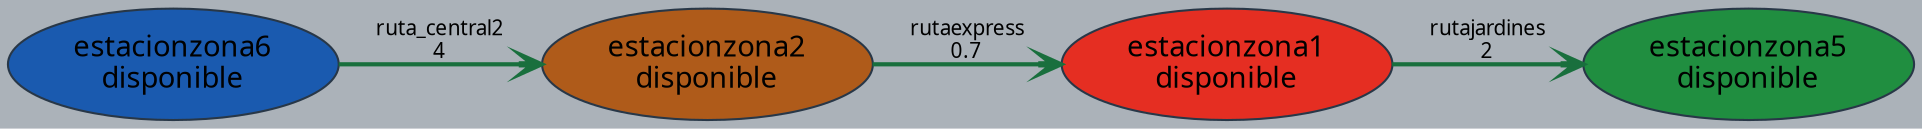 digraph D {
rankdir="LR";
splines=false;
bgcolor="#abb2b9";
node[shape = "ellipse" style=filled fontname = "Century Gothic" color= "#283747"];
edge[arrowhead=vee color="#566573" fontname="Sans-Serif" fontsize="10" penwidth="0.35"];
estacionzona2->estacionzona1[label = "rutaexpress\n0.7" penwidth="2" color="#196f3d"]
estacionzona6->estacionzona2[label = "ruta_central2\n4" penwidth="2" color="#196f3d"]
estacionzona1->estacionzona5[label = "rutajardines\n2" penwidth="2" color="#196f3d"]
estacionzona1[label = "estacionzona1\ndisponible"  fillcolor="#E52E22"];
estacionzona5[label = "estacionzona5\ndisponible"  fillcolor="#208E40"];
estacionzona6[label = "estacionzona6\ndisponible"  fillcolor="#1A5AAF"];
estacionzona2[label = "estacionzona2\ndisponible"  fillcolor="#AF5B1A"];
}